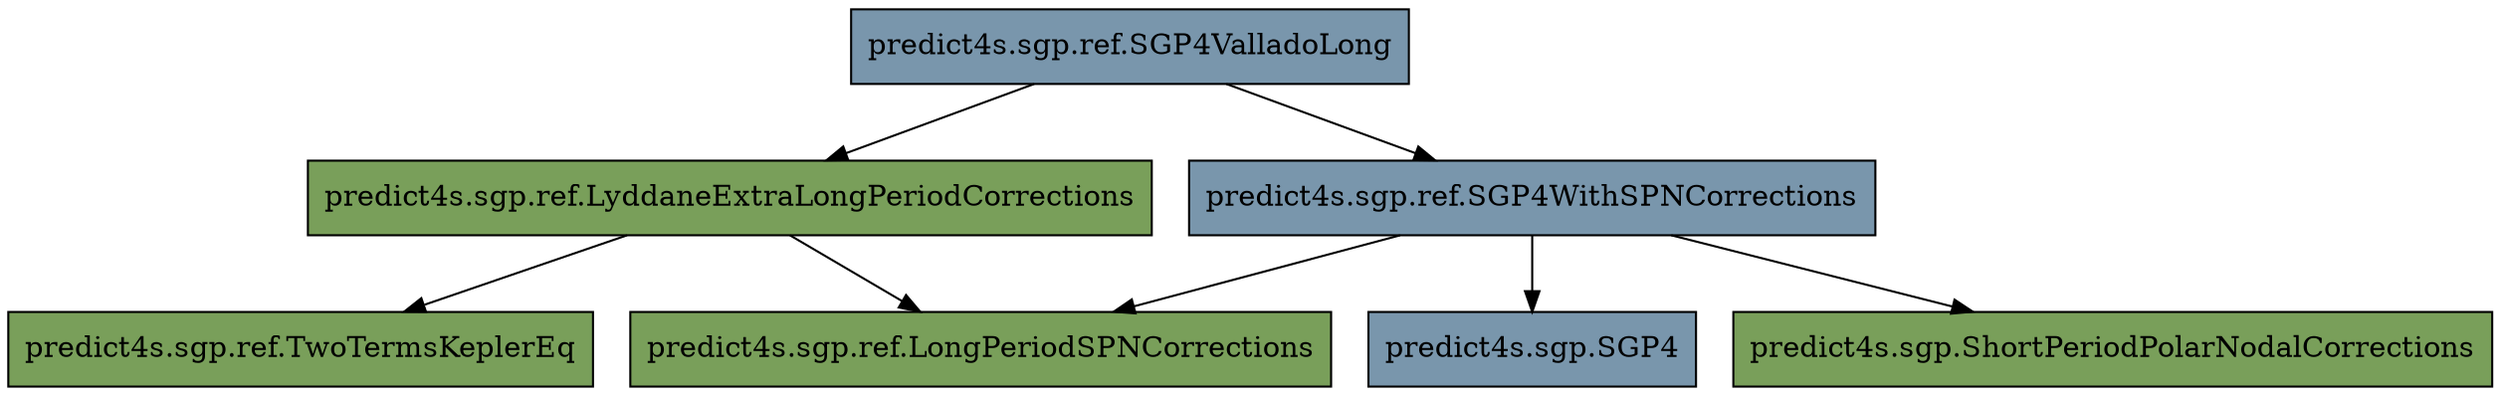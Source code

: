 digraph "diagram" {

node  [shape="record", style="filled"]

edge  [arrowtail="none"]

"predict4s.sgp.SGP4" [fillcolor="#7996AC"]
"predict4s.sgp.ShortPeriodPolarNodalCorrections" [fillcolor="#799F5A"]
"predict4s.sgp.ref.LongPeriodSPNCorrections" [fillcolor="#799F5A"]
"predict4s.sgp.ref.LyddaneExtraLongPeriodCorrections" [fillcolor="#799F5A"]
"predict4s.sgp.ref.SGP4ValladoLong" [fillcolor="#7996AC"]
"predict4s.sgp.ref.SGP4WithSPNCorrections" [fillcolor="#7996AC"]
"predict4s.sgp.ref.TwoTermsKeplerEq" [fillcolor="#799F5A"]

"predict4s.sgp.ref.SGP4WithSPNCorrections" -> "predict4s.sgp.SGP4"
"predict4s.sgp.ref.SGP4WithSPNCorrections" -> "predict4s.sgp.ref.LongPeriodSPNCorrections"
"predict4s.sgp.ref.SGP4WithSPNCorrections" -> "predict4s.sgp.ShortPeriodPolarNodalCorrections"
"predict4s.sgp.ref.LyddaneExtraLongPeriodCorrections" -> "predict4s.sgp.ref.LongPeriodSPNCorrections"
"predict4s.sgp.ref.LyddaneExtraLongPeriodCorrections" -> "predict4s.sgp.ref.TwoTermsKeplerEq"
"predict4s.sgp.ref.SGP4ValladoLong" -> "predict4s.sgp.ref.SGP4WithSPNCorrections"
"predict4s.sgp.ref.SGP4ValladoLong" -> "predict4s.sgp.ref.LyddaneExtraLongPeriodCorrections"

}

